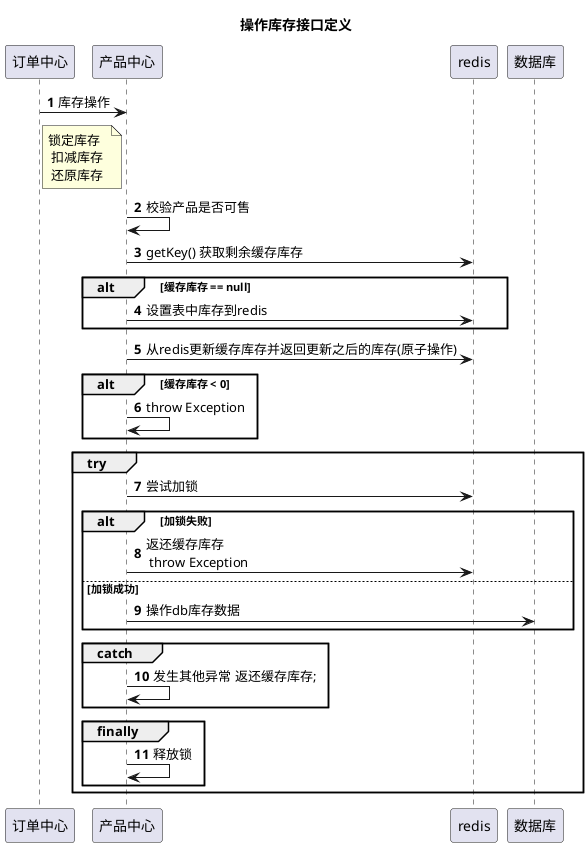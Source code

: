 @startuml
title 操作库存接口定义

autonumber
participant "订单中心" as vc
participant "产品中心" as cpm
participant "redis" as redis
participant "数据库" as db

vc -> cpm: 库存操作
note left of cpm:锁定库存 \n 扣减库存 \n 还原库存
cpm -> cpm: 校验产品是否可售
cpm -> redis: getKey() 获取剩余缓存库存
alt 缓存库存 == null
cpm -> redis:  设置表中库存到redis
end
cpm -> redis: 从redis更新缓存库存并返回更新之后的库存(原子操作)
alt 缓存库存 < 0
cpm->cpm :throw Exception
end

group try
'cpm->cpm:// 尝试加锁\nboolean isLocked = lock.tryLock(500, 1000, TimeUnit.MILLISECONDS);\n//    加锁失败 返还名额 throw ex\n        if (!isLocked) {\n                         cacheManager.atomicGetAndAdd(key, -num);\n                         throw new VcRpcException(CommonResponseCode.LockFailure);\n                     }        \n                     // 更新课程剩余名额\n                     trainDo.setScale(scale);\n                     trainService.updateTrain(trainDo, clientInfo);
cpm->redis:尝试加锁
alt 加锁失败
cpm -> redis:返还缓存库存 \n throw Exception
else 加锁成功
cpm -> db :操作db库存数据
end
group catch
cpm -> cpm: 发生其他异常 返还缓存库存;

end

group finally
cpm -> cpm: 释放锁
end
end

@enduml